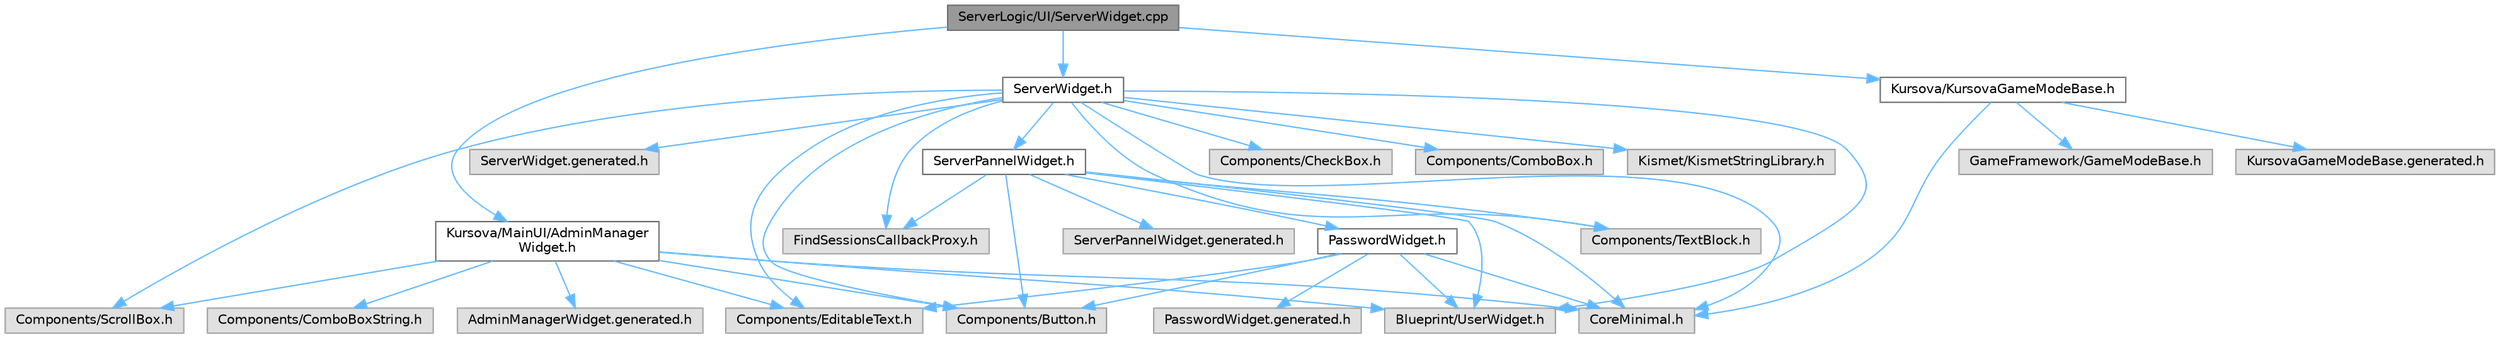 digraph "ServerLogic/UI/ServerWidget.cpp"
{
 // LATEX_PDF_SIZE
  bgcolor="transparent";
  edge [fontname=Helvetica,fontsize=10,labelfontname=Helvetica,labelfontsize=10];
  node [fontname=Helvetica,fontsize=10,shape=box,height=0.2,width=0.4];
  Node1 [id="Node000001",label="ServerLogic/UI/ServerWidget.cpp",height=0.2,width=0.4,color="gray40", fillcolor="grey60", style="filled", fontcolor="black",tooltip=" "];
  Node1 -> Node2 [id="edge1_Node000001_Node000002",color="steelblue1",style="solid",tooltip=" "];
  Node2 [id="Node000002",label="ServerWidget.h",height=0.2,width=0.4,color="grey40", fillcolor="white", style="filled",URL="$_server_widget_8h.html",tooltip=" "];
  Node2 -> Node3 [id="edge2_Node000002_Node000003",color="steelblue1",style="solid",tooltip=" "];
  Node3 [id="Node000003",label="CoreMinimal.h",height=0.2,width=0.4,color="grey60", fillcolor="#E0E0E0", style="filled",tooltip=" "];
  Node2 -> Node4 [id="edge3_Node000002_Node000004",color="steelblue1",style="solid",tooltip=" "];
  Node4 [id="Node000004",label="FindSessionsCallbackProxy.h",height=0.2,width=0.4,color="grey60", fillcolor="#E0E0E0", style="filled",tooltip=" "];
  Node2 -> Node5 [id="edge4_Node000002_Node000005",color="steelblue1",style="solid",tooltip=" "];
  Node5 [id="Node000005",label="ServerPannelWidget.h",height=0.2,width=0.4,color="grey40", fillcolor="white", style="filled",URL="$_server_pannel_widget_8h.html",tooltip=" "];
  Node5 -> Node3 [id="edge5_Node000005_Node000003",color="steelblue1",style="solid",tooltip=" "];
  Node5 -> Node6 [id="edge6_Node000005_Node000006",color="steelblue1",style="solid",tooltip=" "];
  Node6 [id="Node000006",label="Blueprint/UserWidget.h",height=0.2,width=0.4,color="grey60", fillcolor="#E0E0E0", style="filled",tooltip=" "];
  Node5 -> Node7 [id="edge7_Node000005_Node000007",color="steelblue1",style="solid",tooltip=" "];
  Node7 [id="Node000007",label="Components/Button.h",height=0.2,width=0.4,color="grey60", fillcolor="#E0E0E0", style="filled",tooltip=" "];
  Node5 -> Node8 [id="edge8_Node000005_Node000008",color="steelblue1",style="solid",tooltip=" "];
  Node8 [id="Node000008",label="Components/TextBlock.h",height=0.2,width=0.4,color="grey60", fillcolor="#E0E0E0", style="filled",tooltip=" "];
  Node5 -> Node4 [id="edge9_Node000005_Node000004",color="steelblue1",style="solid",tooltip=" "];
  Node5 -> Node9 [id="edge10_Node000005_Node000009",color="steelblue1",style="solid",tooltip=" "];
  Node9 [id="Node000009",label="PasswordWidget.h",height=0.2,width=0.4,color="grey40", fillcolor="white", style="filled",URL="$_password_widget_8h.html",tooltip=" "];
  Node9 -> Node3 [id="edge11_Node000009_Node000003",color="steelblue1",style="solid",tooltip=" "];
  Node9 -> Node6 [id="edge12_Node000009_Node000006",color="steelblue1",style="solid",tooltip=" "];
  Node9 -> Node7 [id="edge13_Node000009_Node000007",color="steelblue1",style="solid",tooltip=" "];
  Node9 -> Node10 [id="edge14_Node000009_Node000010",color="steelblue1",style="solid",tooltip=" "];
  Node10 [id="Node000010",label="Components/EditableText.h",height=0.2,width=0.4,color="grey60", fillcolor="#E0E0E0", style="filled",tooltip=" "];
  Node9 -> Node11 [id="edge15_Node000009_Node000011",color="steelblue1",style="solid",tooltip=" "];
  Node11 [id="Node000011",label="PasswordWidget.generated.h",height=0.2,width=0.4,color="grey60", fillcolor="#E0E0E0", style="filled",tooltip=" "];
  Node5 -> Node12 [id="edge16_Node000005_Node000012",color="steelblue1",style="solid",tooltip=" "];
  Node12 [id="Node000012",label="ServerPannelWidget.generated.h",height=0.2,width=0.4,color="grey60", fillcolor="#E0E0E0", style="filled",tooltip=" "];
  Node2 -> Node6 [id="edge17_Node000002_Node000006",color="steelblue1",style="solid",tooltip=" "];
  Node2 -> Node7 [id="edge18_Node000002_Node000007",color="steelblue1",style="solid",tooltip=" "];
  Node2 -> Node13 [id="edge19_Node000002_Node000013",color="steelblue1",style="solid",tooltip=" "];
  Node13 [id="Node000013",label="Components/CheckBox.h",height=0.2,width=0.4,color="grey60", fillcolor="#E0E0E0", style="filled",tooltip=" "];
  Node2 -> Node14 [id="edge20_Node000002_Node000014",color="steelblue1",style="solid",tooltip=" "];
  Node14 [id="Node000014",label="Components/ComboBox.h",height=0.2,width=0.4,color="grey60", fillcolor="#E0E0E0", style="filled",tooltip=" "];
  Node2 -> Node10 [id="edge21_Node000002_Node000010",color="steelblue1",style="solid",tooltip=" "];
  Node2 -> Node15 [id="edge22_Node000002_Node000015",color="steelblue1",style="solid",tooltip=" "];
  Node15 [id="Node000015",label="Components/ScrollBox.h",height=0.2,width=0.4,color="grey60", fillcolor="#E0E0E0", style="filled",tooltip=" "];
  Node2 -> Node8 [id="edge23_Node000002_Node000008",color="steelblue1",style="solid",tooltip=" "];
  Node2 -> Node16 [id="edge24_Node000002_Node000016",color="steelblue1",style="solid",tooltip=" "];
  Node16 [id="Node000016",label="Kismet/KismetStringLibrary.h",height=0.2,width=0.4,color="grey60", fillcolor="#E0E0E0", style="filled",tooltip=" "];
  Node2 -> Node17 [id="edge25_Node000002_Node000017",color="steelblue1",style="solid",tooltip=" "];
  Node17 [id="Node000017",label="ServerWidget.generated.h",height=0.2,width=0.4,color="grey60", fillcolor="#E0E0E0", style="filled",tooltip=" "];
  Node1 -> Node18 [id="edge26_Node000001_Node000018",color="steelblue1",style="solid",tooltip=" "];
  Node18 [id="Node000018",label="Kursova/MainUI/AdminManager\lWidget.h",height=0.2,width=0.4,color="grey40", fillcolor="white", style="filled",URL="$_admin_manager_widget_8h.html",tooltip=" "];
  Node18 -> Node3 [id="edge27_Node000018_Node000003",color="steelblue1",style="solid",tooltip=" "];
  Node18 -> Node6 [id="edge28_Node000018_Node000006",color="steelblue1",style="solid",tooltip=" "];
  Node18 -> Node7 [id="edge29_Node000018_Node000007",color="steelblue1",style="solid",tooltip=" "];
  Node18 -> Node19 [id="edge30_Node000018_Node000019",color="steelblue1",style="solid",tooltip=" "];
  Node19 [id="Node000019",label="Components/ComboBoxString.h",height=0.2,width=0.4,color="grey60", fillcolor="#E0E0E0", style="filled",tooltip=" "];
  Node18 -> Node10 [id="edge31_Node000018_Node000010",color="steelblue1",style="solid",tooltip=" "];
  Node18 -> Node15 [id="edge32_Node000018_Node000015",color="steelblue1",style="solid",tooltip=" "];
  Node18 -> Node20 [id="edge33_Node000018_Node000020",color="steelblue1",style="solid",tooltip=" "];
  Node20 [id="Node000020",label="AdminManagerWidget.generated.h",height=0.2,width=0.4,color="grey60", fillcolor="#E0E0E0", style="filled",tooltip=" "];
  Node1 -> Node21 [id="edge34_Node000001_Node000021",color="steelblue1",style="solid",tooltip=" "];
  Node21 [id="Node000021",label="Kursova/KursovaGameModeBase.h",height=0.2,width=0.4,color="grey40", fillcolor="white", style="filled",URL="$_kursova_game_mode_base_8h.html",tooltip=" "];
  Node21 -> Node3 [id="edge35_Node000021_Node000003",color="steelblue1",style="solid",tooltip=" "];
  Node21 -> Node22 [id="edge36_Node000021_Node000022",color="steelblue1",style="solid",tooltip=" "];
  Node22 [id="Node000022",label="GameFramework/GameModeBase.h",height=0.2,width=0.4,color="grey60", fillcolor="#E0E0E0", style="filled",tooltip=" "];
  Node21 -> Node23 [id="edge37_Node000021_Node000023",color="steelblue1",style="solid",tooltip=" "];
  Node23 [id="Node000023",label="KursovaGameModeBase.generated.h",height=0.2,width=0.4,color="grey60", fillcolor="#E0E0E0", style="filled",tooltip=" "];
}
